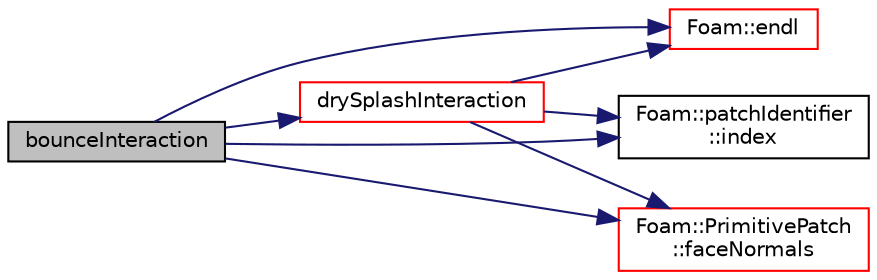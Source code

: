 digraph "bounceInteraction"
{
  bgcolor="transparent";
  edge [fontname="Helvetica",fontsize="10",labelfontname="Helvetica",labelfontsize="10"];
  node [fontname="Helvetica",fontsize="10",shape=record];
  rankdir="LR";
  Node1 [label="bounceInteraction",height=0.2,width=0.4,color="black", fillcolor="grey75", style="filled", fontcolor="black"];
  Node1 -> Node2 [color="midnightblue",fontsize="10",style="solid",fontname="Helvetica"];
  Node2 [label="drySplashInteraction",height=0.2,width=0.4,color="red",URL="$a02690.html#ab9999d268de13beec5daa1b2326b327b",tooltip="Parcel interaction with dry surface. "];
  Node2 -> Node3 [color="midnightblue",fontsize="10",style="solid",fontname="Helvetica"];
  Node3 [label="Foam::endl",height=0.2,width=0.4,color="red",URL="$a10909.html#a2db8fe02a0d3909e9351bb4275b23ce4",tooltip="Add newline and flush stream. "];
  Node2 -> Node4 [color="midnightblue",fontsize="10",style="solid",fontname="Helvetica"];
  Node4 [label="Foam::patchIdentifier\l::index",height=0.2,width=0.4,color="black",URL="$a01842.html#a7d1e8acadb27bd2b4e61457d47b71b6f",tooltip="Return the index of this patch in the boundaryMesh. "];
  Node2 -> Node5 [color="midnightblue",fontsize="10",style="solid",fontname="Helvetica"];
  Node5 [label="Foam::PrimitivePatch\l::faceNormals",height=0.2,width=0.4,color="red",URL="$a02021.html#aa454c45ea89f03f5d0bd92ea2f38d85a",tooltip="Return face normals for patch. "];
  Node1 -> Node3 [color="midnightblue",fontsize="10",style="solid",fontname="Helvetica"];
  Node1 -> Node5 [color="midnightblue",fontsize="10",style="solid",fontname="Helvetica"];
  Node1 -> Node4 [color="midnightblue",fontsize="10",style="solid",fontname="Helvetica"];
}
